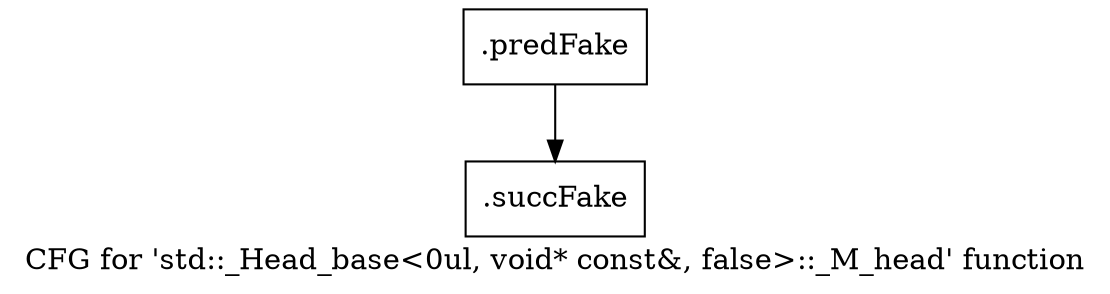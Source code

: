 digraph "CFG for 'std::_Head_base\<0ul, void* const&, false\>::_M_head' function" {
	label="CFG for 'std::_Head_base\<0ul, void* const&, false\>::_M_head' function";

	Node0x5946c20 [shape=record,filename="",linenumber="",label="{.predFake}"];
	Node0x5946c20 -> Node0x6082060[ callList="" memoryops="" filename="/mnt/xilinx/Vitis_HLS/2021.2/tps/lnx64/gcc-6.2.0/lib/gcc/x86_64-pc-linux-gnu/6.2.0/../../../../include/c++/6.2.0/tuple" execusionnum="22"];
	Node0x6082060 [shape=record,filename="/mnt/xilinx/Vitis_HLS/2021.2/tps/lnx64/gcc-6.2.0/lib/gcc/x86_64-pc-linux-gnu/6.2.0/../../../../include/c++/6.2.0/tuple",linenumber="142",label="{.succFake}"];
}
